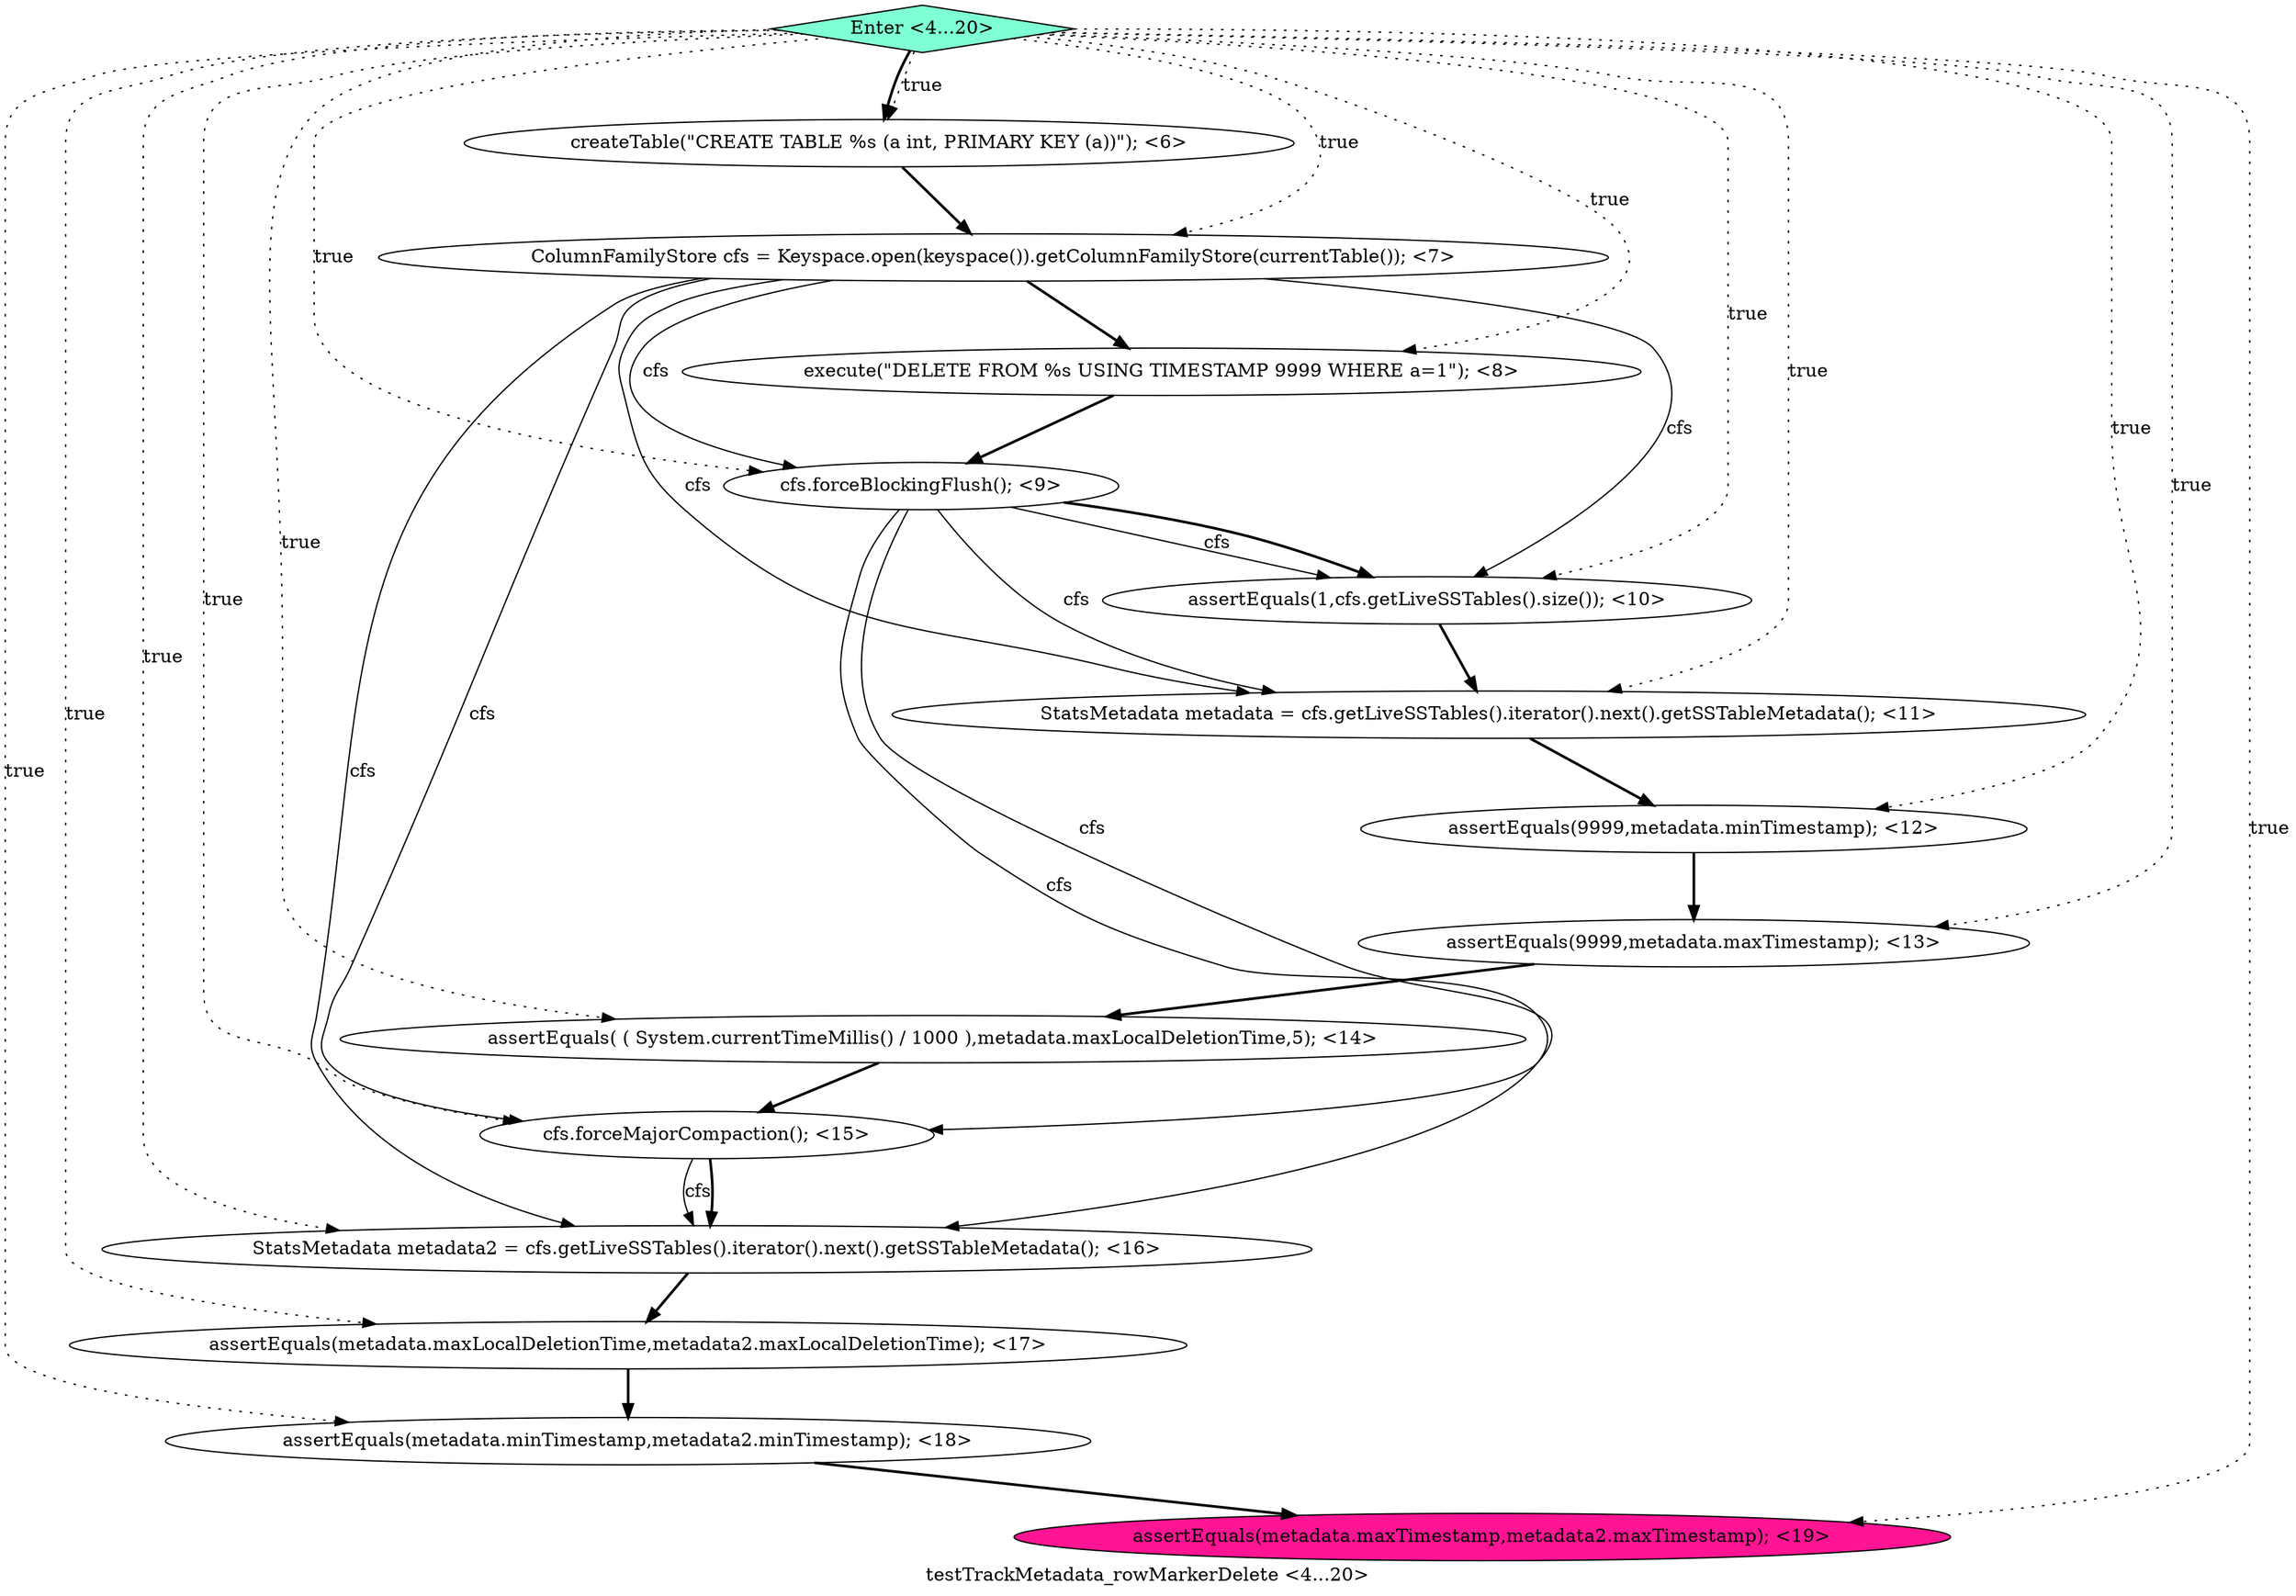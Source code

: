 digraph PDG {
label = "testTrackMetadata_rowMarkerDelete <4...20>";
0.8 [style = filled, label = "assertEquals( ( System.currentTimeMillis() / 1000 ),metadata.maxLocalDeletionTime,5); <14>", fillcolor = white, shape = ellipse];
0.12 [style = filled, label = "assertEquals(metadata.minTimestamp,metadata2.minTimestamp); <18>", fillcolor = white, shape = ellipse];
0.5 [style = filled, label = "StatsMetadata metadata = cfs.getLiveSSTables().iterator().next().getSSTableMetadata(); <11>", fillcolor = white, shape = ellipse];
0.6 [style = filled, label = "assertEquals(9999,metadata.minTimestamp); <12>", fillcolor = white, shape = ellipse];
0.2 [style = filled, label = "execute(\"DELETE FROM %s USING TIMESTAMP 9999 WHERE a=1\"); <8>", fillcolor = white, shape = ellipse];
0.13 [style = filled, label = "assertEquals(metadata.maxTimestamp,metadata2.maxTimestamp); <19>", fillcolor = deeppink, shape = ellipse];
0.0 [style = filled, label = "createTable(\"CREATE TABLE %s (a int, PRIMARY KEY (a))\"); <6>", fillcolor = white, shape = ellipse];
0.7 [style = filled, label = "assertEquals(9999,metadata.maxTimestamp); <13>", fillcolor = white, shape = ellipse];
0.9 [style = filled, label = "cfs.forceMajorCompaction(); <15>", fillcolor = white, shape = ellipse];
0.11 [style = filled, label = "assertEquals(metadata.maxLocalDeletionTime,metadata2.maxLocalDeletionTime); <17>", fillcolor = white, shape = ellipse];
0.4 [style = filled, label = "assertEquals(1,cfs.getLiveSSTables().size()); <10>", fillcolor = white, shape = ellipse];
0.1 [style = filled, label = "ColumnFamilyStore cfs = Keyspace.open(keyspace()).getColumnFamilyStore(currentTable()); <7>", fillcolor = white, shape = ellipse];
0.14 [style = filled, label = "Enter <4...20>", fillcolor = aquamarine, shape = diamond];
0.3 [style = filled, label = "cfs.forceBlockingFlush(); <9>", fillcolor = white, shape = ellipse];
0.10 [style = filled, label = "StatsMetadata metadata2 = cfs.getLiveSSTables().iterator().next().getSSTableMetadata(); <16>", fillcolor = white, shape = ellipse];
0.0 -> 0.1 [style = bold, label=""];
0.1 -> 0.2 [style = bold, label=""];
0.1 -> 0.3 [style = solid, label="cfs"];
0.1 -> 0.4 [style = solid, label="cfs"];
0.1 -> 0.5 [style = solid, label="cfs"];
0.1 -> 0.9 [style = solid, label="cfs"];
0.1 -> 0.10 [style = solid, label="cfs"];
0.2 -> 0.3 [style = bold, label=""];
0.3 -> 0.4 [style = solid, label="cfs"];
0.3 -> 0.4 [style = bold, label=""];
0.3 -> 0.5 [style = solid, label="cfs"];
0.3 -> 0.9 [style = solid, label="cfs"];
0.3 -> 0.10 [style = solid, label="cfs"];
0.4 -> 0.5 [style = bold, label=""];
0.5 -> 0.6 [style = bold, label=""];
0.6 -> 0.7 [style = bold, label=""];
0.7 -> 0.8 [style = bold, label=""];
0.8 -> 0.9 [style = bold, label=""];
0.9 -> 0.10 [style = solid, label="cfs"];
0.9 -> 0.10 [style = bold, label=""];
0.10 -> 0.11 [style = bold, label=""];
0.11 -> 0.12 [style = bold, label=""];
0.12 -> 0.13 [style = bold, label=""];
0.14 -> 0.0 [style = dotted, label="true"];
0.14 -> 0.0 [style = bold, label=""];
0.14 -> 0.1 [style = dotted, label="true"];
0.14 -> 0.2 [style = dotted, label="true"];
0.14 -> 0.3 [style = dotted, label="true"];
0.14 -> 0.4 [style = dotted, label="true"];
0.14 -> 0.5 [style = dotted, label="true"];
0.14 -> 0.6 [style = dotted, label="true"];
0.14 -> 0.7 [style = dotted, label="true"];
0.14 -> 0.8 [style = dotted, label="true"];
0.14 -> 0.9 [style = dotted, label="true"];
0.14 -> 0.10 [style = dotted, label="true"];
0.14 -> 0.11 [style = dotted, label="true"];
0.14 -> 0.12 [style = dotted, label="true"];
0.14 -> 0.13 [style = dotted, label="true"];
}
